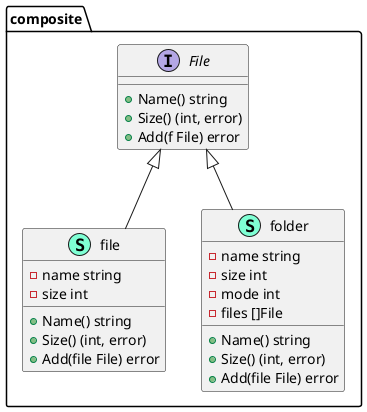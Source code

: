 @startuml
namespace composite {
    interface File  {
        + Name() string
        + Size() (int, error)
        + Add(f File) error

    }
    class file << (S,Aquamarine) >> {
        - name string
        - size int

        + Name() string
        + Size() (int, error)
        + Add(file File) error

    }
    class folder << (S,Aquamarine) >> {
        - name string
        - size int
        - mode int
        - files []File

        + Name() string
        + Size() (int, error)
        + Add(file File) error

    }
}

"composite.File" <|-- "composite.file"
"composite.File" <|-- "composite.folder"

@enduml

